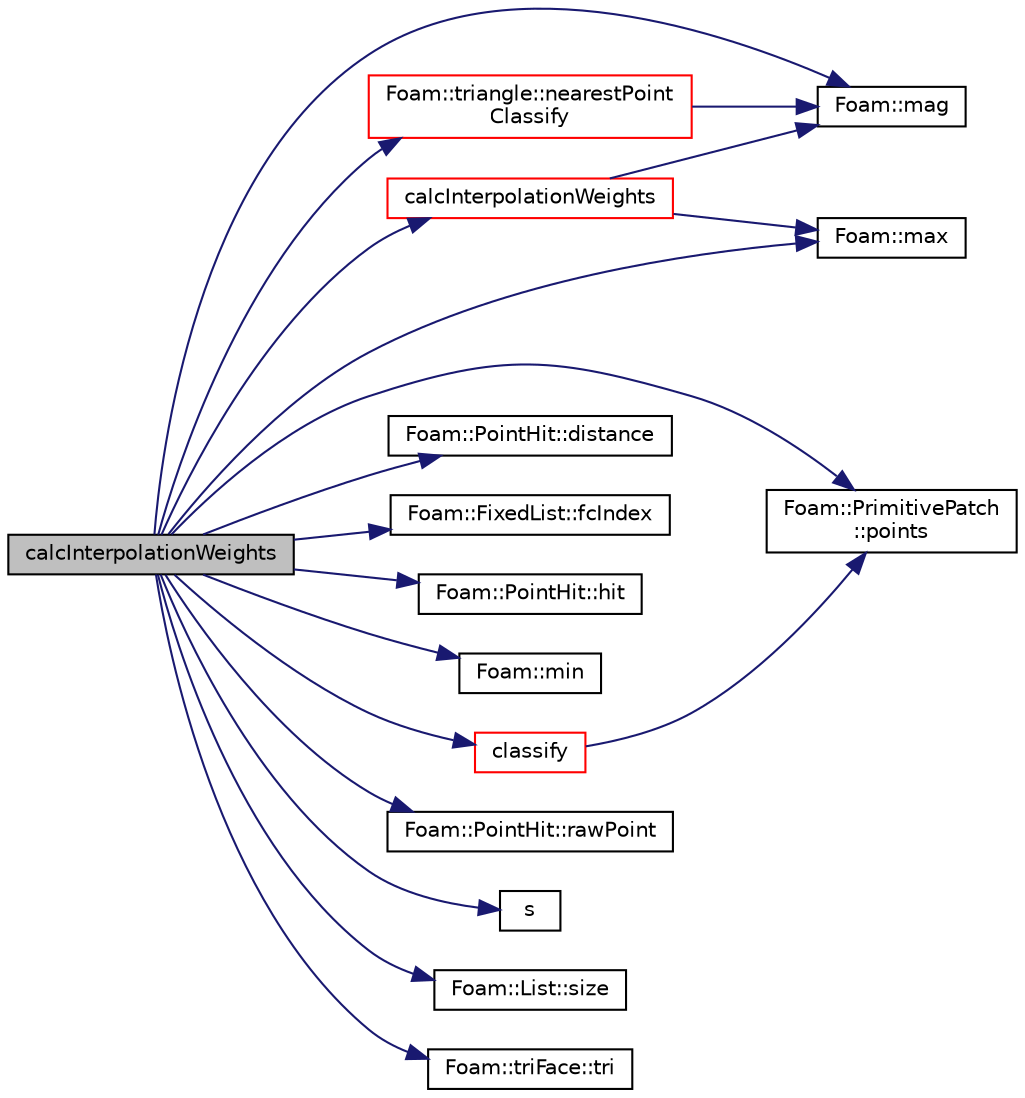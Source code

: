digraph "calcInterpolationWeights"
{
  bgcolor="transparent";
  edge [fontname="Helvetica",fontsize="10",labelfontname="Helvetica",labelfontsize="10"];
  node [fontname="Helvetica",fontsize="10",shape=record];
  rankdir="LR";
  Node4512 [label="calcInterpolationWeights",height=0.2,width=0.4,color="black", fillcolor="grey75", style="filled", fontcolor="black"];
  Node4512 -> Node4513 [color="midnightblue",fontsize="10",style="solid",fontname="Helvetica"];
  Node4513 [label="calcInterpolationWeights",height=0.2,width=0.4,color="red",URL="$a26673.html#a768b2579b1527d0ff32f34472f1b6a53",tooltip="Calculate linear interpolation weights for point (guaranteed to be. "];
  Node4513 -> Node4517 [color="midnightblue",fontsize="10",style="solid",fontname="Helvetica"];
  Node4517 [label="Foam::mag",height=0.2,width=0.4,color="black",URL="$a21851.html#a929da2a3fdcf3dacbbe0487d3a330dae"];
  Node4513 -> Node4518 [color="midnightblue",fontsize="10",style="solid",fontname="Helvetica"];
  Node4518 [label="Foam::max",height=0.2,width=0.4,color="black",URL="$a21851.html#ac993e906cf2774ae77e666bc24e81733"];
  Node4512 -> Node4519 [color="midnightblue",fontsize="10",style="solid",fontname="Helvetica"];
  Node4519 [label="classify",height=0.2,width=0.4,color="red",URL="$a26673.html#a6f0ceda49a3cd2fbd6ab9655fd370e03",tooltip="Test point on plane of triangle to see if on edge or point or inside. "];
  Node4519 -> Node4520 [color="midnightblue",fontsize="10",style="solid",fontname="Helvetica"];
  Node4520 [label="Foam::PrimitivePatch\l::points",height=0.2,width=0.4,color="black",URL="$a28693.html#aa3c7d968f31c88780c663876f64ef6a6",tooltip="Return reference to global points. "];
  Node4512 -> Node4536 [color="midnightblue",fontsize="10",style="solid",fontname="Helvetica"];
  Node4536 [label="Foam::PointHit::distance",height=0.2,width=0.4,color="black",URL="$a28713.html#a288a3ea8e3ee215a5e12afc1002ed4e6",tooltip="Return distance to hit. "];
  Node4512 -> Node4537 [color="midnightblue",fontsize="10",style="solid",fontname="Helvetica"];
  Node4537 [label="Foam::FixedList::fcIndex",height=0.2,width=0.4,color="black",URL="$a27009.html#a512534dbc231b74b95ff84902c1b2087",tooltip="Return the forward circular index, i.e. the next index. "];
  Node4512 -> Node4538 [color="midnightblue",fontsize="10",style="solid",fontname="Helvetica"];
  Node4538 [label="Foam::PointHit::hit",height=0.2,width=0.4,color="black",URL="$a28713.html#aee8dc30bf27cefe419b15f96e594c155",tooltip="Is there a hit. "];
  Node4512 -> Node4517 [color="midnightblue",fontsize="10",style="solid",fontname="Helvetica"];
  Node4512 -> Node4518 [color="midnightblue",fontsize="10",style="solid",fontname="Helvetica"];
  Node4512 -> Node4539 [color="midnightblue",fontsize="10",style="solid",fontname="Helvetica"];
  Node4539 [label="Foam::min",height=0.2,width=0.4,color="black",URL="$a21851.html#a253e112ad2d56d96230ff39ea7f442dc"];
  Node4512 -> Node4540 [color="midnightblue",fontsize="10",style="solid",fontname="Helvetica"];
  Node4540 [label="Foam::triangle::nearestPoint\lClassify",height=0.2,width=0.4,color="red",URL="$a28761.html#a5cfdbad496729c2d03b7b01864c9669b",tooltip="Find the nearest point to p on the triangle and classify it: "];
  Node4540 -> Node4517 [color="midnightblue",fontsize="10",style="solid",fontname="Helvetica"];
  Node4512 -> Node4520 [color="midnightblue",fontsize="10",style="solid",fontname="Helvetica"];
  Node4512 -> Node4543 [color="midnightblue",fontsize="10",style="solid",fontname="Helvetica"];
  Node4543 [label="Foam::PointHit::rawPoint",height=0.2,width=0.4,color="black",URL="$a28713.html#a479a270e3db1518fd61b8a756455786b",tooltip="Return point with no checking. "];
  Node4512 -> Node4544 [color="midnightblue",fontsize="10",style="solid",fontname="Helvetica"];
  Node4544 [label="s",height=0.2,width=0.4,color="black",URL="$a19343.html#abb9c4233033fad2ad0206cd4adad3b9f"];
  Node4512 -> Node4545 [color="midnightblue",fontsize="10",style="solid",fontname="Helvetica"];
  Node4545 [label="Foam::List::size",height=0.2,width=0.4,color="black",URL="$a26833.html#a8a5f6fa29bd4b500caf186f60245b384",tooltip="Override size to be inconsistent with allocated storage. "];
  Node4512 -> Node4546 [color="midnightblue",fontsize="10",style="solid",fontname="Helvetica"];
  Node4546 [label="Foam::triFace::tri",height=0.2,width=0.4,color="black",URL="$a28385.html#aefa11b7c72b64f1e1389537cd22970c1",tooltip="Return the triangle. "];
}
